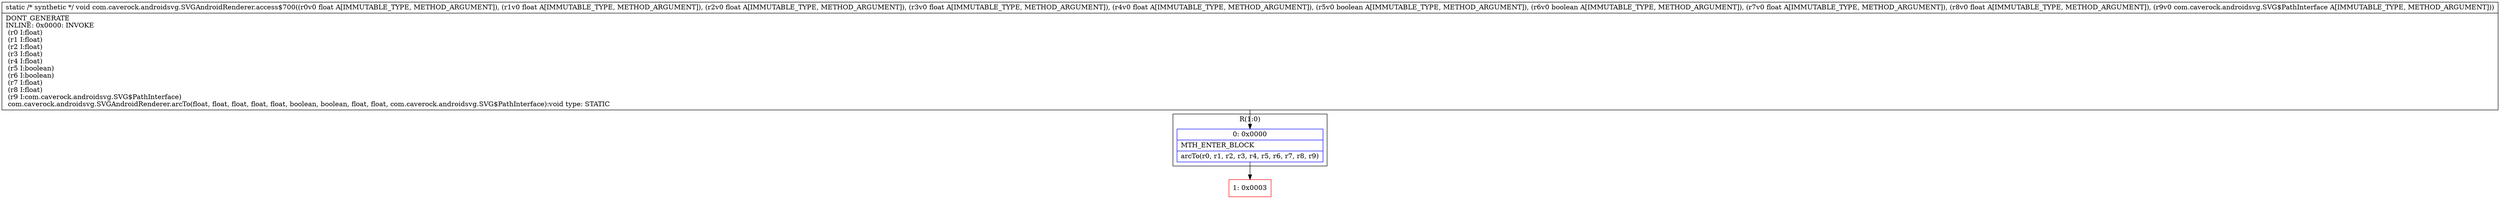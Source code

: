 digraph "CFG forcom.caverock.androidsvg.SVGAndroidRenderer.access$700(FFFFFZZFFLcom\/caverock\/androidsvg\/SVG$PathInterface;)V" {
subgraph cluster_Region_355144384 {
label = "R(1:0)";
node [shape=record,color=blue];
Node_0 [shape=record,label="{0\:\ 0x0000|MTH_ENTER_BLOCK\l|arcTo(r0, r1, r2, r3, r4, r5, r6, r7, r8, r9)\l}"];
}
Node_1 [shape=record,color=red,label="{1\:\ 0x0003}"];
MethodNode[shape=record,label="{static \/* synthetic *\/ void com.caverock.androidsvg.SVGAndroidRenderer.access$700((r0v0 float A[IMMUTABLE_TYPE, METHOD_ARGUMENT]), (r1v0 float A[IMMUTABLE_TYPE, METHOD_ARGUMENT]), (r2v0 float A[IMMUTABLE_TYPE, METHOD_ARGUMENT]), (r3v0 float A[IMMUTABLE_TYPE, METHOD_ARGUMENT]), (r4v0 float A[IMMUTABLE_TYPE, METHOD_ARGUMENT]), (r5v0 boolean A[IMMUTABLE_TYPE, METHOD_ARGUMENT]), (r6v0 boolean A[IMMUTABLE_TYPE, METHOD_ARGUMENT]), (r7v0 float A[IMMUTABLE_TYPE, METHOD_ARGUMENT]), (r8v0 float A[IMMUTABLE_TYPE, METHOD_ARGUMENT]), (r9v0 com.caverock.androidsvg.SVG$PathInterface A[IMMUTABLE_TYPE, METHOD_ARGUMENT]))  | DONT_GENERATE\lINLINE: 0x0000: INVOKE  \l  (r0 I:float)\l  (r1 I:float)\l  (r2 I:float)\l  (r3 I:float)\l  (r4 I:float)\l  (r5 I:boolean)\l  (r6 I:boolean)\l  (r7 I:float)\l  (r8 I:float)\l  (r9 I:com.caverock.androidsvg.SVG$PathInterface)\l com.caverock.androidsvg.SVGAndroidRenderer.arcTo(float, float, float, float, float, boolean, boolean, float, float, com.caverock.androidsvg.SVG$PathInterface):void type: STATIC\l}"];
MethodNode -> Node_0;
Node_0 -> Node_1;
}

